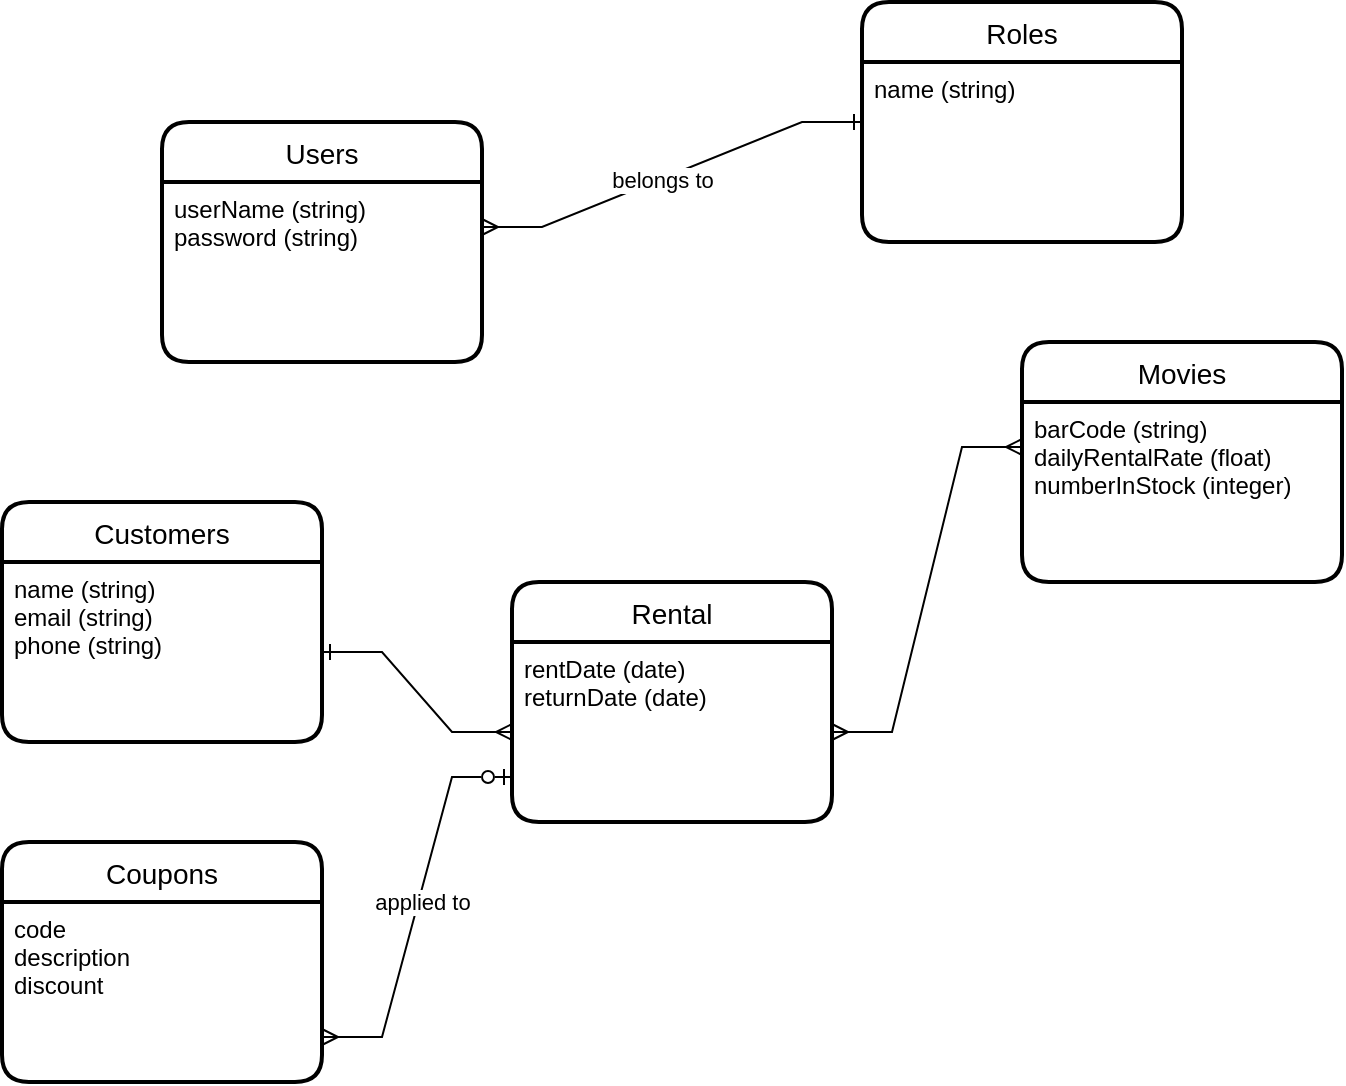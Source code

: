 <mxfile version="15.9.1" type="device"><diagram id="Lf66G5PR7V2nU0I35BN0" name="Page-1"><mxGraphModel dx="1102" dy="582" grid="1" gridSize="10" guides="1" tooltips="1" connect="1" arrows="1" fold="1" page="1" pageScale="1" pageWidth="850" pageHeight="1100" math="0" shadow="0"><root><mxCell id="0"/><mxCell id="1" parent="0"/><mxCell id="dJlLLlNgTMmbYP03P51t-3" value="Users" style="swimlane;childLayout=stackLayout;horizontal=1;startSize=30;horizontalStack=0;rounded=1;fontSize=14;fontStyle=0;strokeWidth=2;resizeParent=0;resizeLast=1;shadow=0;dashed=0;align=center;" vertex="1" parent="1"><mxGeometry x="170" y="80" width="160" height="120" as="geometry"/></mxCell><mxCell id="dJlLLlNgTMmbYP03P51t-4" value="userName (string)&#10;password (string)" style="align=left;strokeColor=none;fillColor=none;spacingLeft=4;fontSize=12;verticalAlign=top;resizable=0;rotatable=0;part=1;" vertex="1" parent="dJlLLlNgTMmbYP03P51t-3"><mxGeometry y="30" width="160" height="90" as="geometry"/></mxCell><mxCell id="dJlLLlNgTMmbYP03P51t-5" value="Customers" style="swimlane;childLayout=stackLayout;horizontal=1;startSize=30;horizontalStack=0;rounded=1;fontSize=14;fontStyle=0;strokeWidth=2;resizeParent=0;resizeLast=1;shadow=0;dashed=0;align=center;" vertex="1" parent="1"><mxGeometry x="90" y="270" width="160" height="120" as="geometry"/></mxCell><mxCell id="dJlLLlNgTMmbYP03P51t-6" value="name (string)&#10;email (string)&#10;phone (string)" style="align=left;strokeColor=none;fillColor=none;spacingLeft=4;fontSize=12;verticalAlign=top;resizable=0;rotatable=0;part=1;" vertex="1" parent="dJlLLlNgTMmbYP03P51t-5"><mxGeometry y="30" width="160" height="90" as="geometry"/></mxCell><mxCell id="dJlLLlNgTMmbYP03P51t-7" value="Movies" style="swimlane;childLayout=stackLayout;horizontal=1;startSize=30;horizontalStack=0;rounded=1;fontSize=14;fontStyle=0;strokeWidth=2;resizeParent=0;resizeLast=1;shadow=0;dashed=0;align=center;" vertex="1" parent="1"><mxGeometry x="600" y="190" width="160" height="120" as="geometry"/></mxCell><mxCell id="dJlLLlNgTMmbYP03P51t-8" value="barCode (string)&#10;dailyRentalRate (float)&#10;numberInStock (integer)&#10;" style="align=left;strokeColor=none;fillColor=none;spacingLeft=4;fontSize=12;verticalAlign=top;resizable=0;rotatable=0;part=1;" vertex="1" parent="dJlLLlNgTMmbYP03P51t-7"><mxGeometry y="30" width="160" height="90" as="geometry"/></mxCell><mxCell id="dJlLLlNgTMmbYP03P51t-11" value="" style="edgeStyle=entityRelationEdgeStyle;fontSize=12;html=1;endArrow=ERone;startArrow=ERmany;rounded=0;entryX=0;entryY=0.5;entryDx=0;entryDy=0;endFill=0;exitX=1;exitY=0.25;exitDx=0;exitDy=0;" edge="1" parent="1" source="dJlLLlNgTMmbYP03P51t-4" target="dJlLLlNgTMmbYP03P51t-23"><mxGeometry width="100" height="100" relative="1" as="geometry"><mxPoint x="190" y="200" as="sourcePoint"/><mxPoint x="470" y="110" as="targetPoint"/></mxGeometry></mxCell><mxCell id="dJlLLlNgTMmbYP03P51t-22" value="belongs to" style="edgeLabel;html=1;align=center;verticalAlign=middle;resizable=0;points=[];" vertex="1" connectable="0" parent="dJlLLlNgTMmbYP03P51t-11"><mxGeometry x="-0.055" y="1" relative="1" as="geometry"><mxPoint y="1" as="offset"/></mxGeometry></mxCell><mxCell id="dJlLLlNgTMmbYP03P51t-13" value="Rental" style="swimlane;childLayout=stackLayout;horizontal=1;startSize=30;horizontalStack=0;rounded=1;fontSize=14;fontStyle=0;strokeWidth=2;resizeParent=0;resizeLast=1;shadow=0;dashed=0;align=center;" vertex="1" parent="1"><mxGeometry x="345" y="310" width="160" height="120" as="geometry"/></mxCell><mxCell id="dJlLLlNgTMmbYP03P51t-14" value="rentDate (date)&#10;returnDate (date)" style="align=left;strokeColor=none;fillColor=none;spacingLeft=4;fontSize=12;verticalAlign=top;resizable=0;rotatable=0;part=1;" vertex="1" parent="dJlLLlNgTMmbYP03P51t-13"><mxGeometry y="30" width="160" height="90" as="geometry"/></mxCell><mxCell id="dJlLLlNgTMmbYP03P51t-16" value="" style="edgeStyle=entityRelationEdgeStyle;fontSize=12;html=1;endArrow=ERmany;startArrow=ERmany;rounded=0;exitX=1;exitY=0.5;exitDx=0;exitDy=0;entryX=0;entryY=0.25;entryDx=0;entryDy=0;" edge="1" parent="1" source="dJlLLlNgTMmbYP03P51t-14" target="dJlLLlNgTMmbYP03P51t-8"><mxGeometry width="100" height="100" relative="1" as="geometry"><mxPoint x="450" y="410" as="sourcePoint"/><mxPoint x="550" y="310" as="targetPoint"/></mxGeometry></mxCell><mxCell id="dJlLLlNgTMmbYP03P51t-17" value="" style="edgeStyle=entityRelationEdgeStyle;fontSize=12;html=1;endArrow=ERone;startArrow=ERmany;rounded=0;entryX=1;entryY=0.5;entryDx=0;entryDy=0;exitX=0;exitY=0.5;exitDx=0;exitDy=0;endFill=0;" edge="1" parent="1" source="dJlLLlNgTMmbYP03P51t-14" target="dJlLLlNgTMmbYP03P51t-6"><mxGeometry width="100" height="100" relative="1" as="geometry"><mxPoint x="270" y="430" as="sourcePoint"/><mxPoint x="370" y="330" as="targetPoint"/></mxGeometry></mxCell><mxCell id="dJlLLlNgTMmbYP03P51t-18" value="Coupons" style="swimlane;childLayout=stackLayout;horizontal=1;startSize=30;horizontalStack=0;rounded=1;fontSize=14;fontStyle=0;strokeWidth=2;resizeParent=0;resizeLast=1;shadow=0;dashed=0;align=center;" vertex="1" parent="1"><mxGeometry x="90" y="440" width="160" height="120" as="geometry"/></mxCell><mxCell id="dJlLLlNgTMmbYP03P51t-19" value="code&#10;description&#10;discount" style="align=left;strokeColor=none;fillColor=none;spacingLeft=4;fontSize=12;verticalAlign=top;resizable=0;rotatable=0;part=1;" vertex="1" parent="dJlLLlNgTMmbYP03P51t-18"><mxGeometry y="30" width="160" height="90" as="geometry"/></mxCell><mxCell id="dJlLLlNgTMmbYP03P51t-20" value="" style="edgeStyle=entityRelationEdgeStyle;fontSize=12;html=1;endArrow=ERzeroToOne;startArrow=ERmany;rounded=0;exitX=1;exitY=0.75;exitDx=0;exitDy=0;entryX=0;entryY=0.75;entryDx=0;entryDy=0;endFill=0;" edge="1" parent="1" source="dJlLLlNgTMmbYP03P51t-19" target="dJlLLlNgTMmbYP03P51t-14"><mxGeometry width="100" height="100" relative="1" as="geometry"><mxPoint x="245" y="600" as="sourcePoint"/><mxPoint x="345" y="500" as="targetPoint"/></mxGeometry></mxCell><mxCell id="dJlLLlNgTMmbYP03P51t-21" value="applied to" style="edgeLabel;html=1;align=center;verticalAlign=middle;resizable=0;points=[];" vertex="1" connectable="0" parent="dJlLLlNgTMmbYP03P51t-20"><mxGeometry x="0.035" y="-2" relative="1" as="geometry"><mxPoint x="-1" as="offset"/></mxGeometry></mxCell><mxCell id="dJlLLlNgTMmbYP03P51t-23" value="Roles" style="swimlane;childLayout=stackLayout;horizontal=1;startSize=30;horizontalStack=0;rounded=1;fontSize=14;fontStyle=0;strokeWidth=2;resizeParent=0;resizeLast=1;shadow=0;dashed=0;align=center;" vertex="1" parent="1"><mxGeometry x="520" y="20" width="160" height="120" as="geometry"/></mxCell><mxCell id="dJlLLlNgTMmbYP03P51t-24" value="name (string)" style="align=left;strokeColor=none;fillColor=none;spacingLeft=4;fontSize=12;verticalAlign=top;resizable=0;rotatable=0;part=1;" vertex="1" parent="dJlLLlNgTMmbYP03P51t-23"><mxGeometry y="30" width="160" height="90" as="geometry"/></mxCell></root></mxGraphModel></diagram></mxfile>